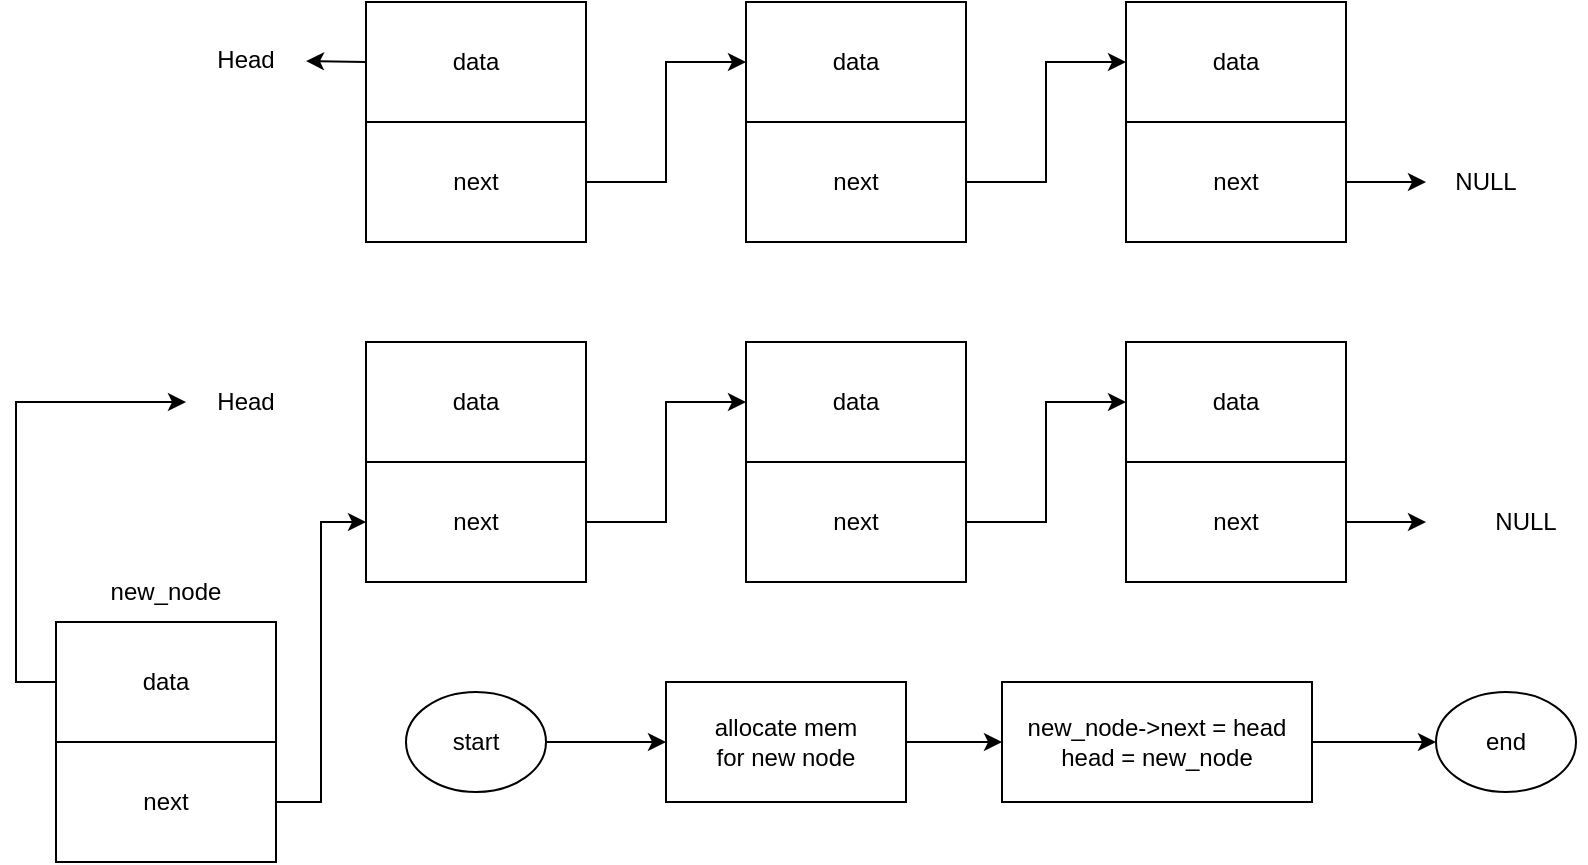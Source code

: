<mxfile version="21.6.9" type="github">
  <diagram name="Page-1" id="wNto5OQoNlqD2_7EK3Hi">
    <mxGraphModel dx="1070" dy="1091" grid="1" gridSize="10" guides="1" tooltips="1" connect="1" arrows="1" fold="1" page="1" pageScale="1" pageWidth="850" pageHeight="1100" math="0" shadow="0">
      <root>
        <mxCell id="0" />
        <mxCell id="1" parent="0" />
        <mxCell id="yeH-hPrjxJTJbFUgPPx8-1" style="edgeStyle=orthogonalEdgeStyle;rounded=0;orthogonalLoop=1;jettySize=auto;html=1;exitX=1;exitY=0.5;exitDx=0;exitDy=0;entryX=0;entryY=0.5;entryDx=0;entryDy=0;" edge="1" parent="1" source="yeH-hPrjxJTJbFUgPPx8-2" target="yeH-hPrjxJTJbFUgPPx8-6">
          <mxGeometry relative="1" as="geometry" />
        </mxCell>
        <mxCell id="yeH-hPrjxJTJbFUgPPx8-2" value="next" style="rounded=0;whiteSpace=wrap;html=1;" vertex="1" parent="1">
          <mxGeometry x="205" y="310" width="110" height="60" as="geometry" />
        </mxCell>
        <mxCell id="yeH-hPrjxJTJbFUgPPx8-3" value="data" style="rounded=0;whiteSpace=wrap;html=1;" vertex="1" parent="1">
          <mxGeometry x="205" y="250" width="110" height="60" as="geometry" />
        </mxCell>
        <mxCell id="yeH-hPrjxJTJbFUgPPx8-4" style="edgeStyle=orthogonalEdgeStyle;rounded=0;orthogonalLoop=1;jettySize=auto;html=1;exitX=1;exitY=0.5;exitDx=0;exitDy=0;entryX=0;entryY=0.5;entryDx=0;entryDy=0;" edge="1" parent="1" source="yeH-hPrjxJTJbFUgPPx8-5" target="yeH-hPrjxJTJbFUgPPx8-9">
          <mxGeometry relative="1" as="geometry" />
        </mxCell>
        <mxCell id="yeH-hPrjxJTJbFUgPPx8-5" value="next" style="rounded=0;whiteSpace=wrap;html=1;" vertex="1" parent="1">
          <mxGeometry x="395" y="310" width="110" height="60" as="geometry" />
        </mxCell>
        <mxCell id="yeH-hPrjxJTJbFUgPPx8-6" value="data" style="rounded=0;whiteSpace=wrap;html=1;" vertex="1" parent="1">
          <mxGeometry x="395" y="250" width="110" height="60" as="geometry" />
        </mxCell>
        <mxCell id="yeH-hPrjxJTJbFUgPPx8-7" style="edgeStyle=orthogonalEdgeStyle;rounded=0;orthogonalLoop=1;jettySize=auto;html=1;exitX=1;exitY=0.5;exitDx=0;exitDy=0;" edge="1" parent="1" source="yeH-hPrjxJTJbFUgPPx8-8">
          <mxGeometry relative="1" as="geometry">
            <mxPoint x="735" y="340" as="targetPoint" />
          </mxGeometry>
        </mxCell>
        <mxCell id="yeH-hPrjxJTJbFUgPPx8-8" value="next" style="rounded=0;whiteSpace=wrap;html=1;" vertex="1" parent="1">
          <mxGeometry x="585" y="310" width="110" height="60" as="geometry" />
        </mxCell>
        <mxCell id="yeH-hPrjxJTJbFUgPPx8-9" value="data" style="rounded=0;whiteSpace=wrap;html=1;" vertex="1" parent="1">
          <mxGeometry x="585" y="250" width="110" height="60" as="geometry" />
        </mxCell>
        <mxCell id="yeH-hPrjxJTJbFUgPPx8-10" value="NULL" style="text;html=1;strokeColor=none;fillColor=none;align=center;verticalAlign=middle;whiteSpace=wrap;rounded=0;" vertex="1" parent="1">
          <mxGeometry x="755" y="325" width="60" height="30" as="geometry" />
        </mxCell>
        <mxCell id="yeH-hPrjxJTJbFUgPPx8-12" value="Head" style="text;html=1;strokeColor=none;fillColor=none;align=center;verticalAlign=middle;whiteSpace=wrap;rounded=0;" vertex="1" parent="1">
          <mxGeometry x="115" y="265" width="60" height="30" as="geometry" />
        </mxCell>
        <mxCell id="yeH-hPrjxJTJbFUgPPx8-37" style="edgeStyle=orthogonalEdgeStyle;rounded=0;orthogonalLoop=1;jettySize=auto;html=1;exitX=1;exitY=0.5;exitDx=0;exitDy=0;entryX=0;entryY=0.5;entryDx=0;entryDy=0;" edge="1" parent="1" source="yeH-hPrjxJTJbFUgPPx8-13" target="yeH-hPrjxJTJbFUgPPx8-14">
          <mxGeometry relative="1" as="geometry" />
        </mxCell>
        <mxCell id="yeH-hPrjxJTJbFUgPPx8-13" value="start" style="ellipse;whiteSpace=wrap;html=1;" vertex="1" parent="1">
          <mxGeometry x="225" y="425" width="70" height="50" as="geometry" />
        </mxCell>
        <mxCell id="yeH-hPrjxJTJbFUgPPx8-40" style="edgeStyle=orthogonalEdgeStyle;rounded=0;orthogonalLoop=1;jettySize=auto;html=1;exitX=1;exitY=0.5;exitDx=0;exitDy=0;entryX=0;entryY=0.5;entryDx=0;entryDy=0;" edge="1" parent="1" source="yeH-hPrjxJTJbFUgPPx8-14" target="yeH-hPrjxJTJbFUgPPx8-17">
          <mxGeometry relative="1" as="geometry" />
        </mxCell>
        <mxCell id="yeH-hPrjxJTJbFUgPPx8-14" value="allocate mem&lt;br&gt;for new node" style="rounded=0;whiteSpace=wrap;html=1;" vertex="1" parent="1">
          <mxGeometry x="355" y="420" width="120" height="60" as="geometry" />
        </mxCell>
        <mxCell id="yeH-hPrjxJTJbFUgPPx8-42" style="edgeStyle=orthogonalEdgeStyle;rounded=0;orthogonalLoop=1;jettySize=auto;html=1;exitX=1;exitY=0.5;exitDx=0;exitDy=0;entryX=0;entryY=0.5;entryDx=0;entryDy=0;" edge="1" parent="1" source="yeH-hPrjxJTJbFUgPPx8-17">
          <mxGeometry relative="1" as="geometry">
            <mxPoint x="740.0" y="450.0" as="targetPoint" />
          </mxGeometry>
        </mxCell>
        <mxCell id="yeH-hPrjxJTJbFUgPPx8-17" value="new_node-&amp;gt;next = head&lt;br&gt;head = new_node" style="rounded=0;whiteSpace=wrap;html=1;" vertex="1" parent="1">
          <mxGeometry x="523" y="420" width="155" height="60" as="geometry" />
        </mxCell>
        <mxCell id="yeH-hPrjxJTJbFUgPPx8-22" style="edgeStyle=orthogonalEdgeStyle;rounded=0;orthogonalLoop=1;jettySize=auto;html=1;exitX=1;exitY=0.5;exitDx=0;exitDy=0;entryX=0;entryY=0.5;entryDx=0;entryDy=0;" edge="1" parent="1" source="yeH-hPrjxJTJbFUgPPx8-18" target="yeH-hPrjxJTJbFUgPPx8-2">
          <mxGeometry relative="1" as="geometry" />
        </mxCell>
        <mxCell id="yeH-hPrjxJTJbFUgPPx8-18" value="next" style="rounded=0;whiteSpace=wrap;html=1;" vertex="1" parent="1">
          <mxGeometry x="50" y="450" width="110" height="60" as="geometry" />
        </mxCell>
        <mxCell id="yeH-hPrjxJTJbFUgPPx8-24" style="edgeStyle=orthogonalEdgeStyle;rounded=0;orthogonalLoop=1;jettySize=auto;html=1;exitX=0;exitY=0.5;exitDx=0;exitDy=0;entryX=0;entryY=0.5;entryDx=0;entryDy=0;" edge="1" parent="1" source="yeH-hPrjxJTJbFUgPPx8-19" target="yeH-hPrjxJTJbFUgPPx8-12">
          <mxGeometry relative="1" as="geometry" />
        </mxCell>
        <mxCell id="yeH-hPrjxJTJbFUgPPx8-19" value="data" style="rounded=0;whiteSpace=wrap;html=1;" vertex="1" parent="1">
          <mxGeometry x="50" y="390" width="110" height="60" as="geometry" />
        </mxCell>
        <mxCell id="yeH-hPrjxJTJbFUgPPx8-23" value="new_node" style="text;html=1;strokeColor=none;fillColor=none;align=center;verticalAlign=middle;whiteSpace=wrap;rounded=0;" vertex="1" parent="1">
          <mxGeometry x="75" y="360" width="60" height="30" as="geometry" />
        </mxCell>
        <mxCell id="yeH-hPrjxJTJbFUgPPx8-25" style="edgeStyle=orthogonalEdgeStyle;rounded=0;orthogonalLoop=1;jettySize=auto;html=1;exitX=1;exitY=0.5;exitDx=0;exitDy=0;entryX=0;entryY=0.5;entryDx=0;entryDy=0;" edge="1" parent="1" source="yeH-hPrjxJTJbFUgPPx8-26" target="yeH-hPrjxJTJbFUgPPx8-30">
          <mxGeometry relative="1" as="geometry" />
        </mxCell>
        <mxCell id="yeH-hPrjxJTJbFUgPPx8-26" value="next" style="rounded=0;whiteSpace=wrap;html=1;" vertex="1" parent="1">
          <mxGeometry x="205" y="140" width="110" height="60" as="geometry" />
        </mxCell>
        <mxCell id="yeH-hPrjxJTJbFUgPPx8-27" value="data" style="rounded=0;whiteSpace=wrap;html=1;" vertex="1" parent="1">
          <mxGeometry x="205" y="80" width="110" height="60" as="geometry" />
        </mxCell>
        <mxCell id="yeH-hPrjxJTJbFUgPPx8-28" style="edgeStyle=orthogonalEdgeStyle;rounded=0;orthogonalLoop=1;jettySize=auto;html=1;exitX=1;exitY=0.5;exitDx=0;exitDy=0;entryX=0;entryY=0.5;entryDx=0;entryDy=0;" edge="1" parent="1" source="yeH-hPrjxJTJbFUgPPx8-29" target="yeH-hPrjxJTJbFUgPPx8-33">
          <mxGeometry relative="1" as="geometry" />
        </mxCell>
        <mxCell id="yeH-hPrjxJTJbFUgPPx8-29" value="next" style="rounded=0;whiteSpace=wrap;html=1;" vertex="1" parent="1">
          <mxGeometry x="395" y="140" width="110" height="60" as="geometry" />
        </mxCell>
        <mxCell id="yeH-hPrjxJTJbFUgPPx8-30" value="data" style="rounded=0;whiteSpace=wrap;html=1;" vertex="1" parent="1">
          <mxGeometry x="395" y="80" width="110" height="60" as="geometry" />
        </mxCell>
        <mxCell id="yeH-hPrjxJTJbFUgPPx8-31" style="edgeStyle=orthogonalEdgeStyle;rounded=0;orthogonalLoop=1;jettySize=auto;html=1;exitX=1;exitY=0.5;exitDx=0;exitDy=0;" edge="1" parent="1" source="yeH-hPrjxJTJbFUgPPx8-32" target="yeH-hPrjxJTJbFUgPPx8-34">
          <mxGeometry relative="1" as="geometry">
            <mxPoint x="765" y="170" as="targetPoint" />
          </mxGeometry>
        </mxCell>
        <mxCell id="yeH-hPrjxJTJbFUgPPx8-32" value="next" style="rounded=0;whiteSpace=wrap;html=1;" vertex="1" parent="1">
          <mxGeometry x="585" y="140" width="110" height="60" as="geometry" />
        </mxCell>
        <mxCell id="yeH-hPrjxJTJbFUgPPx8-33" value="data" style="rounded=0;whiteSpace=wrap;html=1;" vertex="1" parent="1">
          <mxGeometry x="585" y="80" width="110" height="60" as="geometry" />
        </mxCell>
        <mxCell id="yeH-hPrjxJTJbFUgPPx8-34" value="NULL" style="text;html=1;strokeColor=none;fillColor=none;align=center;verticalAlign=middle;whiteSpace=wrap;rounded=0;" vertex="1" parent="1">
          <mxGeometry x="735" y="155" width="60" height="30" as="geometry" />
        </mxCell>
        <mxCell id="yeH-hPrjxJTJbFUgPPx8-35" value="" style="endArrow=classic;html=1;rounded=0;exitX=0;exitY=0.5;exitDx=0;exitDy=0;" edge="1" parent="1" source="yeH-hPrjxJTJbFUgPPx8-27" target="yeH-hPrjxJTJbFUgPPx8-36">
          <mxGeometry width="50" height="50" relative="1" as="geometry">
            <mxPoint x="445" y="229" as="sourcePoint" />
            <mxPoint x="145" y="109" as="targetPoint" />
          </mxGeometry>
        </mxCell>
        <mxCell id="yeH-hPrjxJTJbFUgPPx8-36" value="Head" style="text;html=1;strokeColor=none;fillColor=none;align=center;verticalAlign=middle;whiteSpace=wrap;rounded=0;" vertex="1" parent="1">
          <mxGeometry x="115" y="94" width="60" height="30" as="geometry" />
        </mxCell>
        <mxCell id="yeH-hPrjxJTJbFUgPPx8-43" value="end" style="ellipse;whiteSpace=wrap;html=1;" vertex="1" parent="1">
          <mxGeometry x="740" y="425" width="70" height="50" as="geometry" />
        </mxCell>
      </root>
    </mxGraphModel>
  </diagram>
</mxfile>
